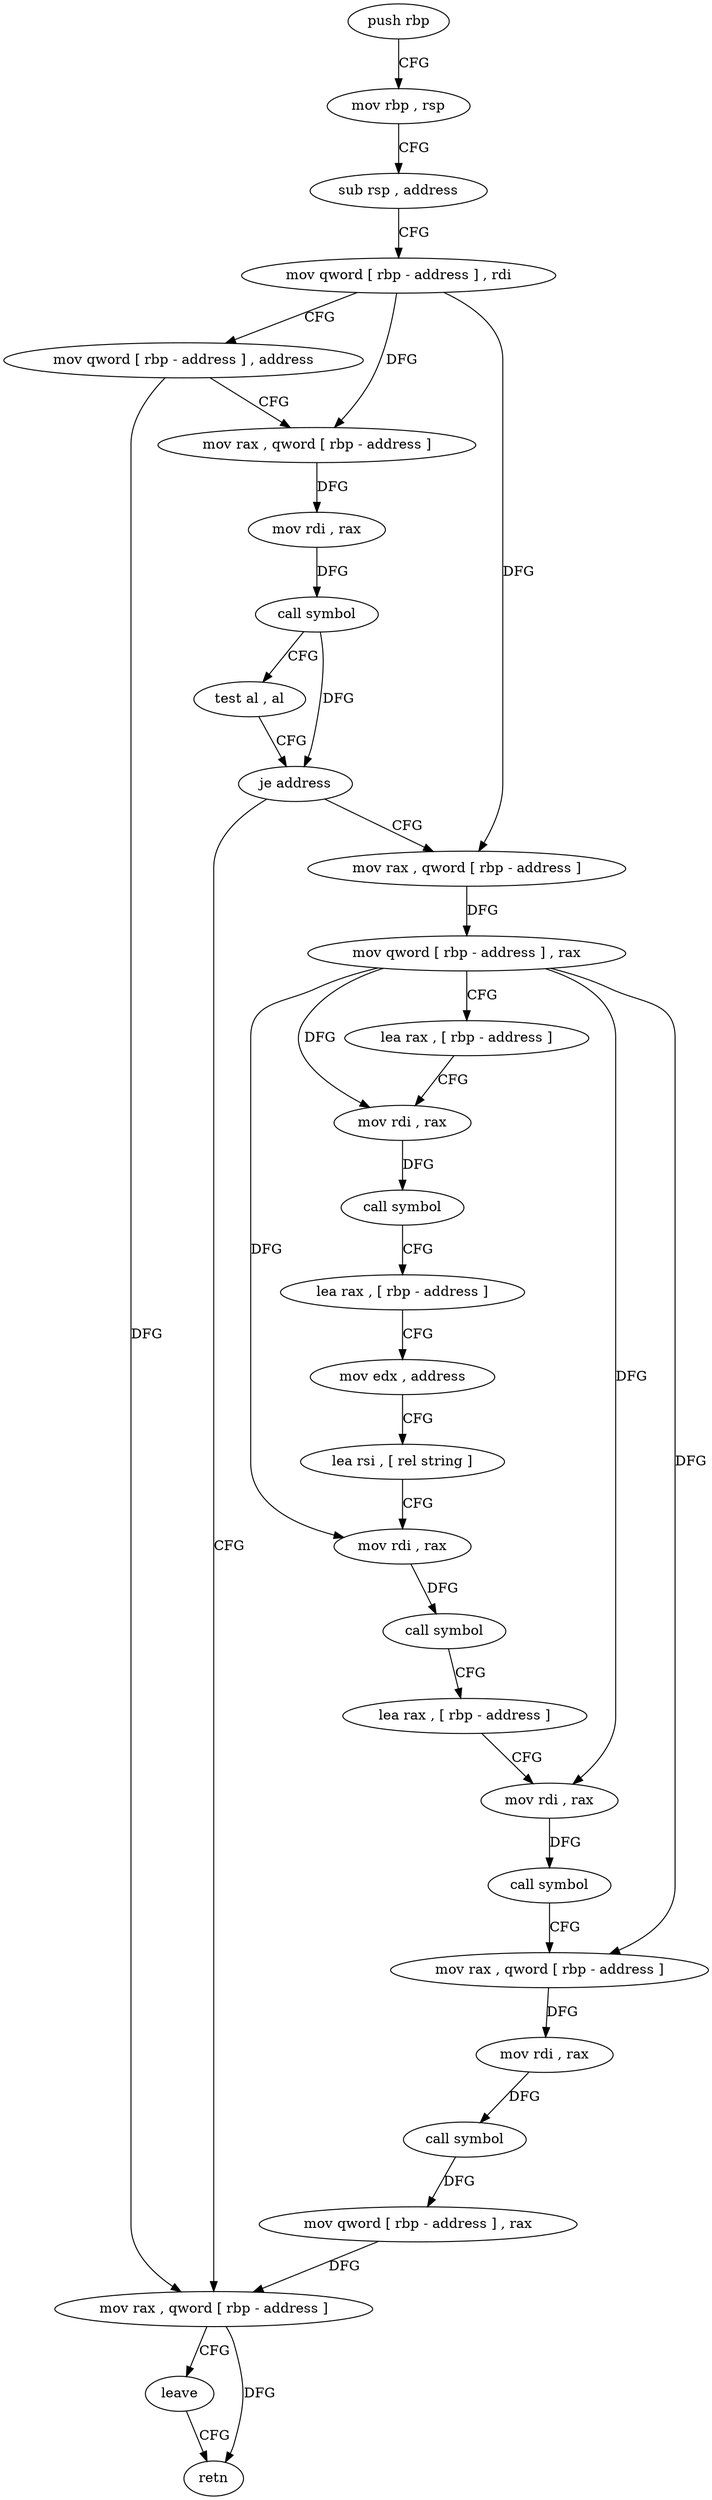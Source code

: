 digraph "func" {
"97135" [label = "push rbp" ]
"97136" [label = "mov rbp , rsp" ]
"97139" [label = "sub rsp , address" ]
"97143" [label = "mov qword [ rbp - address ] , rdi" ]
"97147" [label = "mov qword [ rbp - address ] , address" ]
"97155" [label = "mov rax , qword [ rbp - address ]" ]
"97159" [label = "mov rdi , rax" ]
"97162" [label = "call symbol" ]
"97167" [label = "test al , al" ]
"97169" [label = "je address" ]
"97243" [label = "mov rax , qword [ rbp - address ]" ]
"97171" [label = "mov rax , qword [ rbp - address ]" ]
"97247" [label = "leave" ]
"97248" [label = "retn" ]
"97175" [label = "mov qword [ rbp - address ] , rax" ]
"97179" [label = "lea rax , [ rbp - address ]" ]
"97183" [label = "mov rdi , rax" ]
"97186" [label = "call symbol" ]
"97191" [label = "lea rax , [ rbp - address ]" ]
"97195" [label = "mov edx , address" ]
"97200" [label = "lea rsi , [ rel string ]" ]
"97207" [label = "mov rdi , rax" ]
"97210" [label = "call symbol" ]
"97215" [label = "lea rax , [ rbp - address ]" ]
"97219" [label = "mov rdi , rax" ]
"97222" [label = "call symbol" ]
"97227" [label = "mov rax , qword [ rbp - address ]" ]
"97231" [label = "mov rdi , rax" ]
"97234" [label = "call symbol" ]
"97239" [label = "mov qword [ rbp - address ] , rax" ]
"97135" -> "97136" [ label = "CFG" ]
"97136" -> "97139" [ label = "CFG" ]
"97139" -> "97143" [ label = "CFG" ]
"97143" -> "97147" [ label = "CFG" ]
"97143" -> "97155" [ label = "DFG" ]
"97143" -> "97171" [ label = "DFG" ]
"97147" -> "97155" [ label = "CFG" ]
"97147" -> "97243" [ label = "DFG" ]
"97155" -> "97159" [ label = "DFG" ]
"97159" -> "97162" [ label = "DFG" ]
"97162" -> "97167" [ label = "CFG" ]
"97162" -> "97169" [ label = "DFG" ]
"97167" -> "97169" [ label = "CFG" ]
"97169" -> "97243" [ label = "CFG" ]
"97169" -> "97171" [ label = "CFG" ]
"97243" -> "97247" [ label = "CFG" ]
"97243" -> "97248" [ label = "DFG" ]
"97171" -> "97175" [ label = "DFG" ]
"97247" -> "97248" [ label = "CFG" ]
"97175" -> "97179" [ label = "CFG" ]
"97175" -> "97227" [ label = "DFG" ]
"97175" -> "97183" [ label = "DFG" ]
"97175" -> "97207" [ label = "DFG" ]
"97175" -> "97219" [ label = "DFG" ]
"97179" -> "97183" [ label = "CFG" ]
"97183" -> "97186" [ label = "DFG" ]
"97186" -> "97191" [ label = "CFG" ]
"97191" -> "97195" [ label = "CFG" ]
"97195" -> "97200" [ label = "CFG" ]
"97200" -> "97207" [ label = "CFG" ]
"97207" -> "97210" [ label = "DFG" ]
"97210" -> "97215" [ label = "CFG" ]
"97215" -> "97219" [ label = "CFG" ]
"97219" -> "97222" [ label = "DFG" ]
"97222" -> "97227" [ label = "CFG" ]
"97227" -> "97231" [ label = "DFG" ]
"97231" -> "97234" [ label = "DFG" ]
"97234" -> "97239" [ label = "DFG" ]
"97239" -> "97243" [ label = "DFG" ]
}
